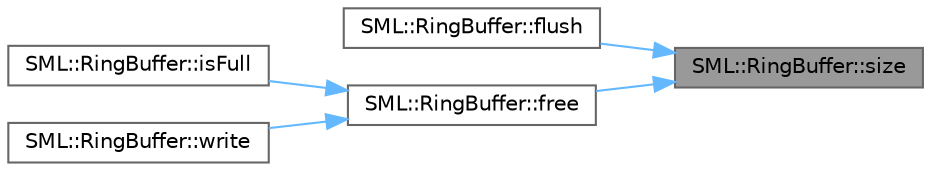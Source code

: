 digraph "SML::RingBuffer::size"
{
 // LATEX_PDF_SIZE
  bgcolor="transparent";
  edge [fontname=Helvetica,fontsize=10,labelfontname=Helvetica,labelfontsize=10];
  node [fontname=Helvetica,fontsize=10,shape=box,height=0.2,width=0.4];
  rankdir="RL";
  Node1 [id="Node000001",label="SML::RingBuffer::size",height=0.2,width=0.4,color="gray40", fillcolor="grey60", style="filled", fontcolor="black",tooltip="Get ring buffer size."];
  Node1 -> Node2 [id="edge1_Node000001_Node000002",dir="back",color="steelblue1",style="solid",tooltip=" "];
  Node2 [id="Node000002",label="SML::RingBuffer::flush",height=0.2,width=0.4,color="grey40", fillcolor="white", style="filled",URL="$class_s_m_l_1_1_ring_buffer.html#aaeed8661f950b523582eb6d061f4a222",tooltip="Flush all data from ring buffer."];
  Node1 -> Node3 [id="edge2_Node000001_Node000003",dir="back",color="steelblue1",style="solid",tooltip=" "];
  Node3 [id="Node000003",label="SML::RingBuffer::free",height=0.2,width=0.4,color="grey40", fillcolor="white", style="filled",URL="$class_s_m_l_1_1_ring_buffer.html#a3d8f661a274b92e1f3a08e1a8ea301f6",tooltip="Fetch number of free data in ring buffer."];
  Node3 -> Node4 [id="edge3_Node000003_Node000004",dir="back",color="steelblue1",style="solid",tooltip=" "];
  Node4 [id="Node000004",label="SML::RingBuffer::isFull",height=0.2,width=0.4,color="grey40", fillcolor="white", style="filled",URL="$class_s_m_l_1_1_ring_buffer.html#ac679b8aa1852ced2cf5d89dcb403a28e",tooltip="Is ring buffer full."];
  Node3 -> Node5 [id="edge4_Node000003_Node000005",dir="back",color="steelblue1",style="solid",tooltip=" "];
  Node5 [id="Node000005",label="SML::RingBuffer::write",height=0.2,width=0.4,color="grey40", fillcolor="white", style="filled",URL="$class_s_m_l_1_1_ring_buffer.html#a4de204bd440cb344d65e9b1e5e8a904f",tooltip="Write multiple data to ring buffer."];
}
